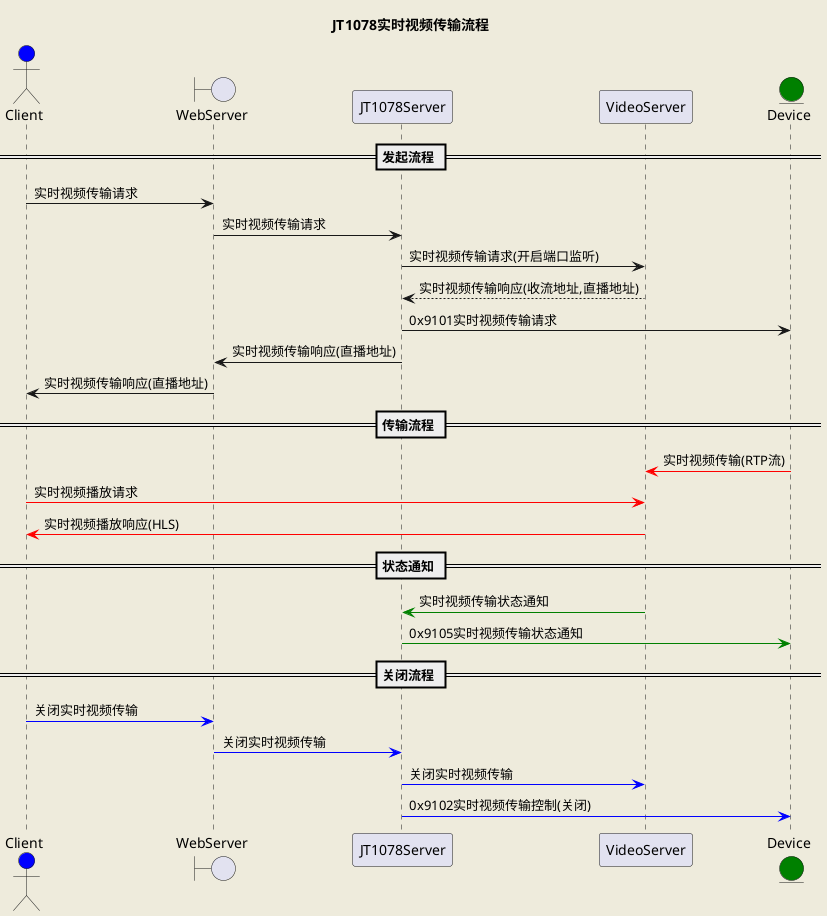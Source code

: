 @startuml
skinparam backgroundColor #EEEBDC
skinparam handwritten false

title JT1078实时视频传输流程

actor Client #blue
boundary WebServer
participant JT1078Server
participant VideoServer
entity Device #green

== 发起流程 ==

Client -> WebServer : 实时视频传输请求
WebServer -> JT1078Server : 实时视频传输请求
JT1078Server -> VideoServer : 实时视频传输请求(开启端口监听)
VideoServer --> JT1078Server : 实时视频传输响应(收流地址,直播地址)
JT1078Server -> Device : 0x9101实时视频传输请求
JT1078Server -> WebServer : 实时视频传输响应(直播地址)
WebServer -> Client : 实时视频传输响应(直播地址)

== 传输流程 ==

Device -[#red]> VideoServer : 实时视频传输(RTP流)
Client -[#red]> VideoServer : 实时视频播放请求
VideoServer -[#red]> Client : 实时视频播放响应(HLS)

== 状态通知 ==

VideoServer -[#green]> JT1078Server : 实时视频传输状态通知
JT1078Server -[#green]> Device : 0x9105实时视频传输状态通知

== 关闭流程 ==

Client -[#0000FF]> WebServer : 关闭实时视频传输
WebServer -[#0000FF]> JT1078Server : 关闭实时视频传输
JT1078Server -[#0000FF]> VideoServer : 关闭实时视频传输
JT1078Server -[#0000FF]> Device : 0x9102实时视频传输控制(关闭)

@enduml
